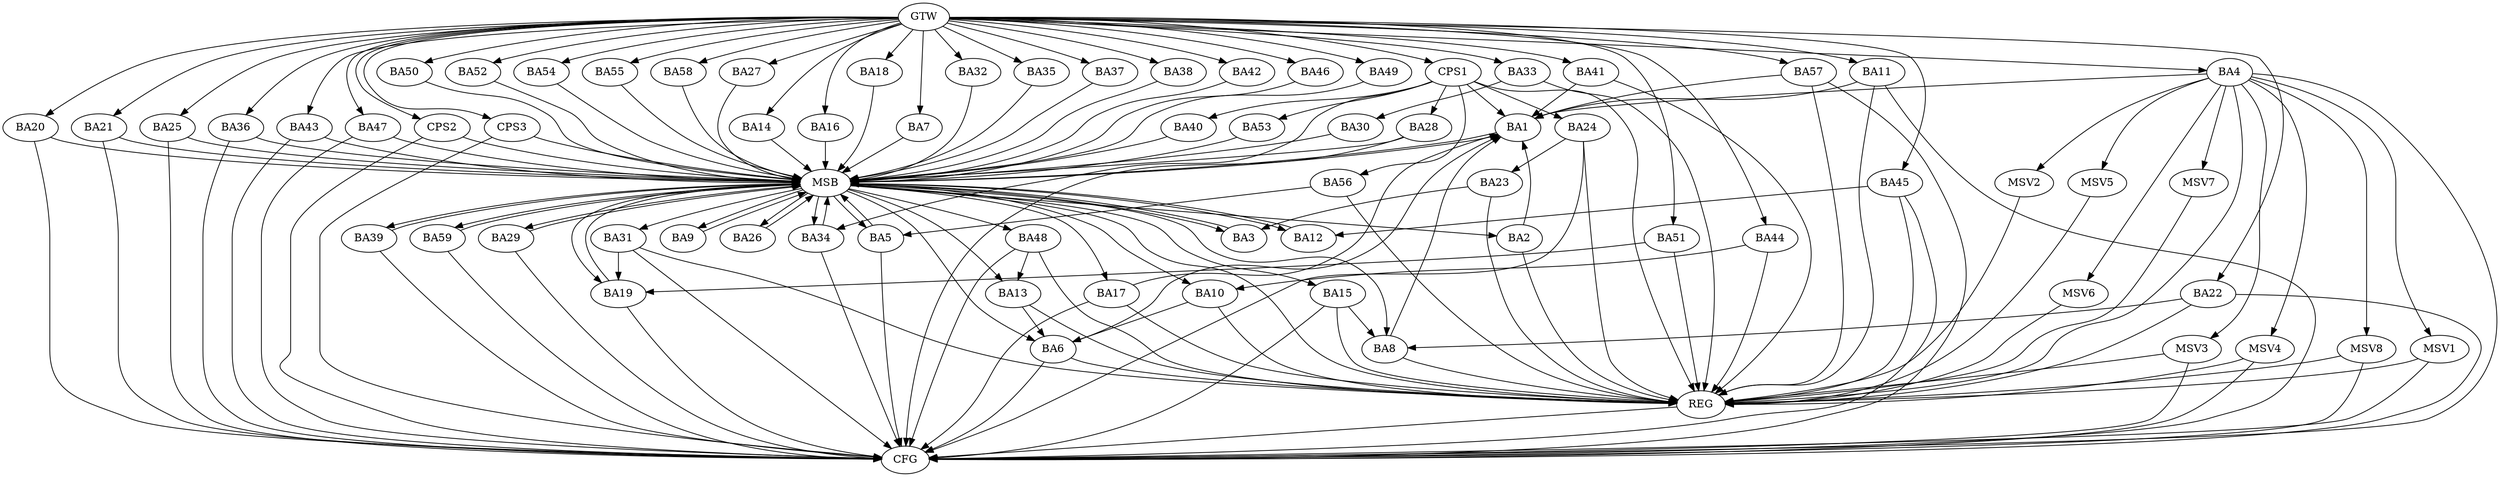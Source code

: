 strict digraph G {
  BA1 [ label="BA1" ];
  BA2 [ label="BA2" ];
  BA3 [ label="BA3" ];
  BA4 [ label="BA4" ];
  BA5 [ label="BA5" ];
  BA6 [ label="BA6" ];
  BA7 [ label="BA7" ];
  BA8 [ label="BA8" ];
  BA9 [ label="BA9" ];
  BA10 [ label="BA10" ];
  BA11 [ label="BA11" ];
  BA12 [ label="BA12" ];
  BA13 [ label="BA13" ];
  BA14 [ label="BA14" ];
  BA15 [ label="BA15" ];
  BA16 [ label="BA16" ];
  BA17 [ label="BA17" ];
  BA18 [ label="BA18" ];
  BA19 [ label="BA19" ];
  BA20 [ label="BA20" ];
  BA21 [ label="BA21" ];
  BA22 [ label="BA22" ];
  BA23 [ label="BA23" ];
  BA24 [ label="BA24" ];
  BA25 [ label="BA25" ];
  BA26 [ label="BA26" ];
  BA27 [ label="BA27" ];
  BA28 [ label="BA28" ];
  BA29 [ label="BA29" ];
  BA30 [ label="BA30" ];
  BA31 [ label="BA31" ];
  BA32 [ label="BA32" ];
  BA33 [ label="BA33" ];
  BA34 [ label="BA34" ];
  BA35 [ label="BA35" ];
  BA36 [ label="BA36" ];
  BA37 [ label="BA37" ];
  BA38 [ label="BA38" ];
  BA39 [ label="BA39" ];
  BA40 [ label="BA40" ];
  BA41 [ label="BA41" ];
  BA42 [ label="BA42" ];
  BA43 [ label="BA43" ];
  BA44 [ label="BA44" ];
  BA45 [ label="BA45" ];
  BA46 [ label="BA46" ];
  BA47 [ label="BA47" ];
  BA48 [ label="BA48" ];
  BA49 [ label="BA49" ];
  BA50 [ label="BA50" ];
  BA51 [ label="BA51" ];
  BA52 [ label="BA52" ];
  BA53 [ label="BA53" ];
  BA54 [ label="BA54" ];
  BA55 [ label="BA55" ];
  BA56 [ label="BA56" ];
  BA57 [ label="BA57" ];
  BA58 [ label="BA58" ];
  BA59 [ label="BA59" ];
  CPS1 [ label="CPS1" ];
  CPS2 [ label="CPS2" ];
  CPS3 [ label="CPS3" ];
  GTW [ label="GTW" ];
  REG [ label="REG" ];
  MSB [ label="MSB" ];
  CFG [ label="CFG" ];
  MSV1 [ label="MSV1" ];
  MSV2 [ label="MSV2" ];
  MSV3 [ label="MSV3" ];
  MSV4 [ label="MSV4" ];
  MSV5 [ label="MSV5" ];
  MSV6 [ label="MSV6" ];
  MSV7 [ label="MSV7" ];
  MSV8 [ label="MSV8" ];
  BA2 -> BA1;
  BA4 -> BA1;
  BA6 -> BA1;
  BA8 -> BA1;
  BA10 -> BA6;
  BA11 -> BA1;
  BA13 -> BA6;
  BA15 -> BA8;
  BA17 -> BA1;
  BA22 -> BA8;
  BA23 -> BA3;
  BA24 -> BA23;
  BA31 -> BA19;
  BA33 -> BA30;
  BA41 -> BA1;
  BA44 -> BA10;
  BA45 -> BA12;
  BA48 -> BA13;
  BA51 -> BA19;
  BA56 -> BA5;
  BA57 -> BA1;
  CPS1 -> BA34;
  CPS1 -> BA24;
  CPS1 -> BA53;
  CPS1 -> BA40;
  CPS1 -> BA1;
  CPS1 -> BA28;
  CPS1 -> BA56;
  GTW -> BA4;
  GTW -> BA7;
  GTW -> BA11;
  GTW -> BA14;
  GTW -> BA16;
  GTW -> BA18;
  GTW -> BA20;
  GTW -> BA21;
  GTW -> BA22;
  GTW -> BA25;
  GTW -> BA27;
  GTW -> BA32;
  GTW -> BA33;
  GTW -> BA35;
  GTW -> BA36;
  GTW -> BA37;
  GTW -> BA38;
  GTW -> BA41;
  GTW -> BA42;
  GTW -> BA43;
  GTW -> BA44;
  GTW -> BA45;
  GTW -> BA46;
  GTW -> BA47;
  GTW -> BA49;
  GTW -> BA50;
  GTW -> BA51;
  GTW -> BA52;
  GTW -> BA54;
  GTW -> BA55;
  GTW -> BA57;
  GTW -> BA58;
  GTW -> CPS1;
  GTW -> CPS2;
  GTW -> CPS3;
  BA2 -> REG;
  BA4 -> REG;
  BA6 -> REG;
  BA8 -> REG;
  BA10 -> REG;
  BA11 -> REG;
  BA13 -> REG;
  BA15 -> REG;
  BA17 -> REG;
  BA22 -> REG;
  BA23 -> REG;
  BA24 -> REG;
  BA31 -> REG;
  BA33 -> REG;
  BA41 -> REG;
  BA44 -> REG;
  BA45 -> REG;
  BA48 -> REG;
  BA51 -> REG;
  BA56 -> REG;
  BA57 -> REG;
  CPS1 -> REG;
  BA1 -> MSB;
  MSB -> BA2;
  MSB -> REG;
  BA3 -> MSB;
  MSB -> BA1;
  BA5 -> MSB;
  MSB -> BA3;
  BA7 -> MSB;
  BA9 -> MSB;
  MSB -> BA8;
  BA12 -> MSB;
  BA14 -> MSB;
  MSB -> BA12;
  BA16 -> MSB;
  MSB -> BA5;
  BA18 -> MSB;
  MSB -> BA10;
  BA19 -> MSB;
  BA20 -> MSB;
  BA21 -> MSB;
  BA25 -> MSB;
  MSB -> BA13;
  BA26 -> MSB;
  BA27 -> MSB;
  BA28 -> MSB;
  MSB -> BA19;
  BA29 -> MSB;
  MSB -> BA17;
  BA30 -> MSB;
  MSB -> BA29;
  BA32 -> MSB;
  BA34 -> MSB;
  BA35 -> MSB;
  MSB -> BA26;
  BA36 -> MSB;
  BA37 -> MSB;
  BA38 -> MSB;
  BA39 -> MSB;
  BA40 -> MSB;
  MSB -> BA31;
  BA42 -> MSB;
  MSB -> BA6;
  BA43 -> MSB;
  BA46 -> MSB;
  MSB -> BA34;
  BA47 -> MSB;
  BA49 -> MSB;
  BA50 -> MSB;
  MSB -> BA39;
  BA52 -> MSB;
  BA53 -> MSB;
  MSB -> BA48;
  BA54 -> MSB;
  BA55 -> MSB;
  MSB -> BA9;
  BA58 -> MSB;
  BA59 -> MSB;
  CPS2 -> MSB;
  MSB -> BA15;
  CPS3 -> MSB;
  MSB -> BA59;
  BA47 -> CFG;
  CPS2 -> CFG;
  BA21 -> CFG;
  BA17 -> CFG;
  BA22 -> CFG;
  BA15 -> CFG;
  BA31 -> CFG;
  BA6 -> CFG;
  BA25 -> CFG;
  CPS3 -> CFG;
  BA36 -> CFG;
  BA59 -> CFG;
  BA5 -> CFG;
  BA20 -> CFG;
  BA39 -> CFG;
  BA29 -> CFG;
  BA11 -> CFG;
  BA43 -> CFG;
  BA45 -> CFG;
  BA48 -> CFG;
  BA19 -> CFG;
  BA4 -> CFG;
  BA28 -> CFG;
  BA34 -> CFG;
  BA57 -> CFG;
  BA24 -> CFG;
  REG -> CFG;
  BA4 -> MSV1;
  MSV1 -> REG;
  MSV1 -> CFG;
  BA4 -> MSV2;
  BA4 -> MSV3;
  BA4 -> MSV4;
  MSV2 -> REG;
  MSV3 -> REG;
  MSV3 -> CFG;
  MSV4 -> REG;
  MSV4 -> CFG;
  BA4 -> MSV5;
  MSV5 -> REG;
  BA4 -> MSV6;
  MSV6 -> REG;
  BA4 -> MSV7;
  MSV7 -> REG;
  BA4 -> MSV8;
  MSV8 -> REG;
  MSV8 -> CFG;
}
